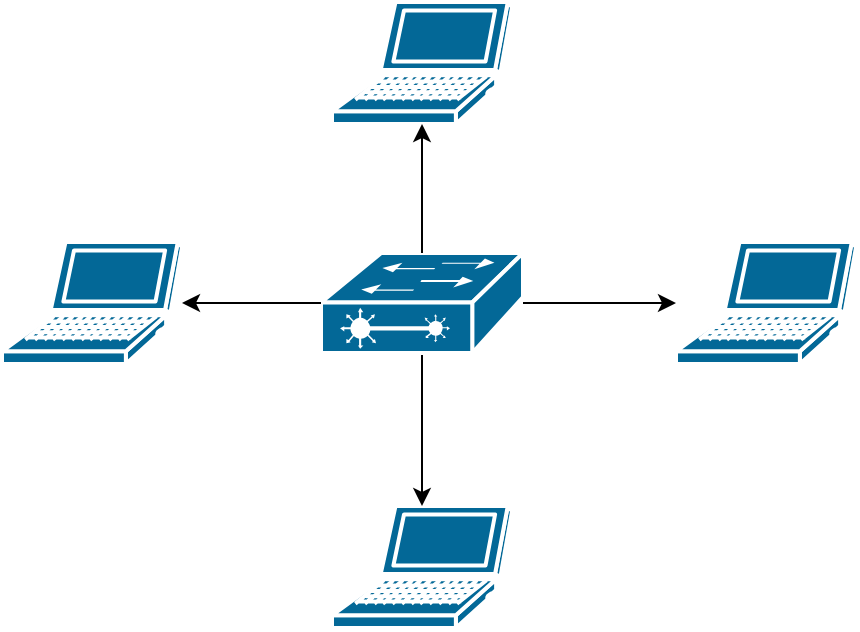 <mxfile version="24.0.7" type="github">
  <diagram name="Page-1" id="-h_DLX4nTjVOTH4XeqH2">
    <mxGraphModel dx="548" dy="398" grid="1" gridSize="10" guides="1" tooltips="1" connect="1" arrows="1" fold="1" page="1" pageScale="1" pageWidth="850" pageHeight="1100" math="0" shadow="0">
      <root>
        <mxCell id="0" />
        <mxCell id="1" parent="0" />
        <mxCell id="EXvWndgJi1LYddu3C52r-4" value="" style="shape=mxgraph.cisco.computers_and_peripherals.laptop;sketch=0;html=1;pointerEvents=1;dashed=0;fillColor=#036897;strokeColor=#ffffff;strokeWidth=2;verticalLabelPosition=bottom;verticalAlign=top;align=center;outlineConnect=0;" vertex="1" parent="1">
          <mxGeometry x="50" y="170" width="90" height="61" as="geometry" />
        </mxCell>
        <mxCell id="EXvWndgJi1LYddu3C52r-5" value="" style="shape=mxgraph.cisco.computers_and_peripherals.laptop;sketch=0;html=1;pointerEvents=1;dashed=0;fillColor=#036897;strokeColor=#ffffff;strokeWidth=2;verticalLabelPosition=bottom;verticalAlign=top;align=center;outlineConnect=0;" vertex="1" parent="1">
          <mxGeometry x="387" y="170" width="90" height="61" as="geometry" />
        </mxCell>
        <mxCell id="EXvWndgJi1LYddu3C52r-6" value="" style="shape=mxgraph.cisco.computers_and_peripherals.laptop;sketch=0;html=1;pointerEvents=1;dashed=0;fillColor=#036897;strokeColor=#ffffff;strokeWidth=2;verticalLabelPosition=bottom;verticalAlign=top;align=center;outlineConnect=0;" vertex="1" parent="1">
          <mxGeometry x="215" y="302" width="90" height="61" as="geometry" />
        </mxCell>
        <mxCell id="EXvWndgJi1LYddu3C52r-7" value="" style="shape=mxgraph.cisco.computers_and_peripherals.laptop;sketch=0;html=1;pointerEvents=1;dashed=0;fillColor=#036897;strokeColor=#ffffff;strokeWidth=2;verticalLabelPosition=bottom;verticalAlign=top;align=center;outlineConnect=0;" vertex="1" parent="1">
          <mxGeometry x="215" y="50" width="90" height="61" as="geometry" />
        </mxCell>
        <mxCell id="EXvWndgJi1LYddu3C52r-16" style="edgeStyle=orthogonalEdgeStyle;rounded=0;orthogonalLoop=1;jettySize=auto;html=1;exitX=1;exitY=0.5;exitDx=0;exitDy=0;exitPerimeter=0;" edge="1" parent="1" source="EXvWndgJi1LYddu3C52r-12" target="EXvWndgJi1LYddu3C52r-5">
          <mxGeometry relative="1" as="geometry" />
        </mxCell>
        <mxCell id="EXvWndgJi1LYddu3C52r-18" style="edgeStyle=orthogonalEdgeStyle;rounded=0;orthogonalLoop=1;jettySize=auto;html=1;exitX=0.5;exitY=1;exitDx=0;exitDy=0;exitPerimeter=0;" edge="1" parent="1" source="EXvWndgJi1LYddu3C52r-12" target="EXvWndgJi1LYddu3C52r-6">
          <mxGeometry relative="1" as="geometry" />
        </mxCell>
        <mxCell id="EXvWndgJi1LYddu3C52r-12" value="" style="shape=mxgraph.cisco.switches.layer_2_remote_switch;sketch=0;html=1;pointerEvents=1;dashed=0;fillColor=#036897;strokeColor=#ffffff;strokeWidth=2;verticalLabelPosition=bottom;verticalAlign=top;align=center;outlineConnect=0;" vertex="1" parent="1">
          <mxGeometry x="209.5" y="175.5" width="101" height="50" as="geometry" />
        </mxCell>
        <mxCell id="EXvWndgJi1LYddu3C52r-13" value="" style="endArrow=classic;html=1;rounded=0;" edge="1" parent="1" source="EXvWndgJi1LYddu3C52r-12" target="EXvWndgJi1LYddu3C52r-4">
          <mxGeometry width="50" height="50" relative="1" as="geometry">
            <mxPoint x="260" y="240" as="sourcePoint" />
            <mxPoint x="170" y="200" as="targetPoint" />
          </mxGeometry>
        </mxCell>
        <mxCell id="EXvWndgJi1LYddu3C52r-17" style="edgeStyle=orthogonalEdgeStyle;rounded=0;orthogonalLoop=1;jettySize=auto;html=1;exitX=0.5;exitY=0;exitDx=0;exitDy=0;exitPerimeter=0;entryX=0.5;entryY=1;entryDx=0;entryDy=0;entryPerimeter=0;" edge="1" parent="1" source="EXvWndgJi1LYddu3C52r-12" target="EXvWndgJi1LYddu3C52r-7">
          <mxGeometry relative="1" as="geometry" />
        </mxCell>
      </root>
    </mxGraphModel>
  </diagram>
</mxfile>
